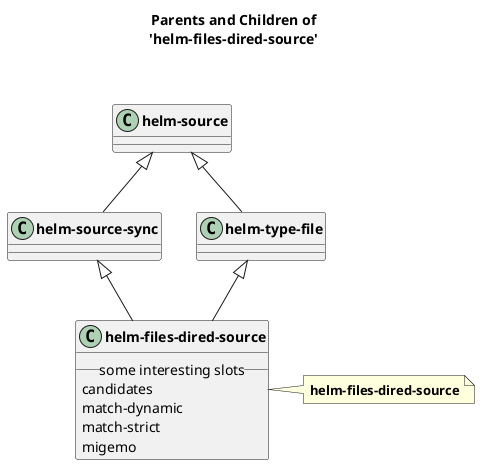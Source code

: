 @startuml
skinparam classFontStyle bold
skinparam captionFontStyle bold
title **Parents and Children of**\n**'helm-files-dired-source'**\n\n
"helm-source-sync" <|-- "helm-files-dired-source"
"helm-type-file" <|-- "helm-files-dired-source"
class "helm-source-sync"
"helm-source" <|-- "helm-source-sync"
class "helm-source"
class "helm-type-file"
"helm-source" <|-- "helm-type-file"
class "helm-source"
class "helm-files-dired-source" {
	__ some interesting slots __
	candidates
	match-dynamic
	match-strict
	migemo
}
note right of "helm-files-dired-source"
	**helm-files-dired-source**
end note
@enduml
